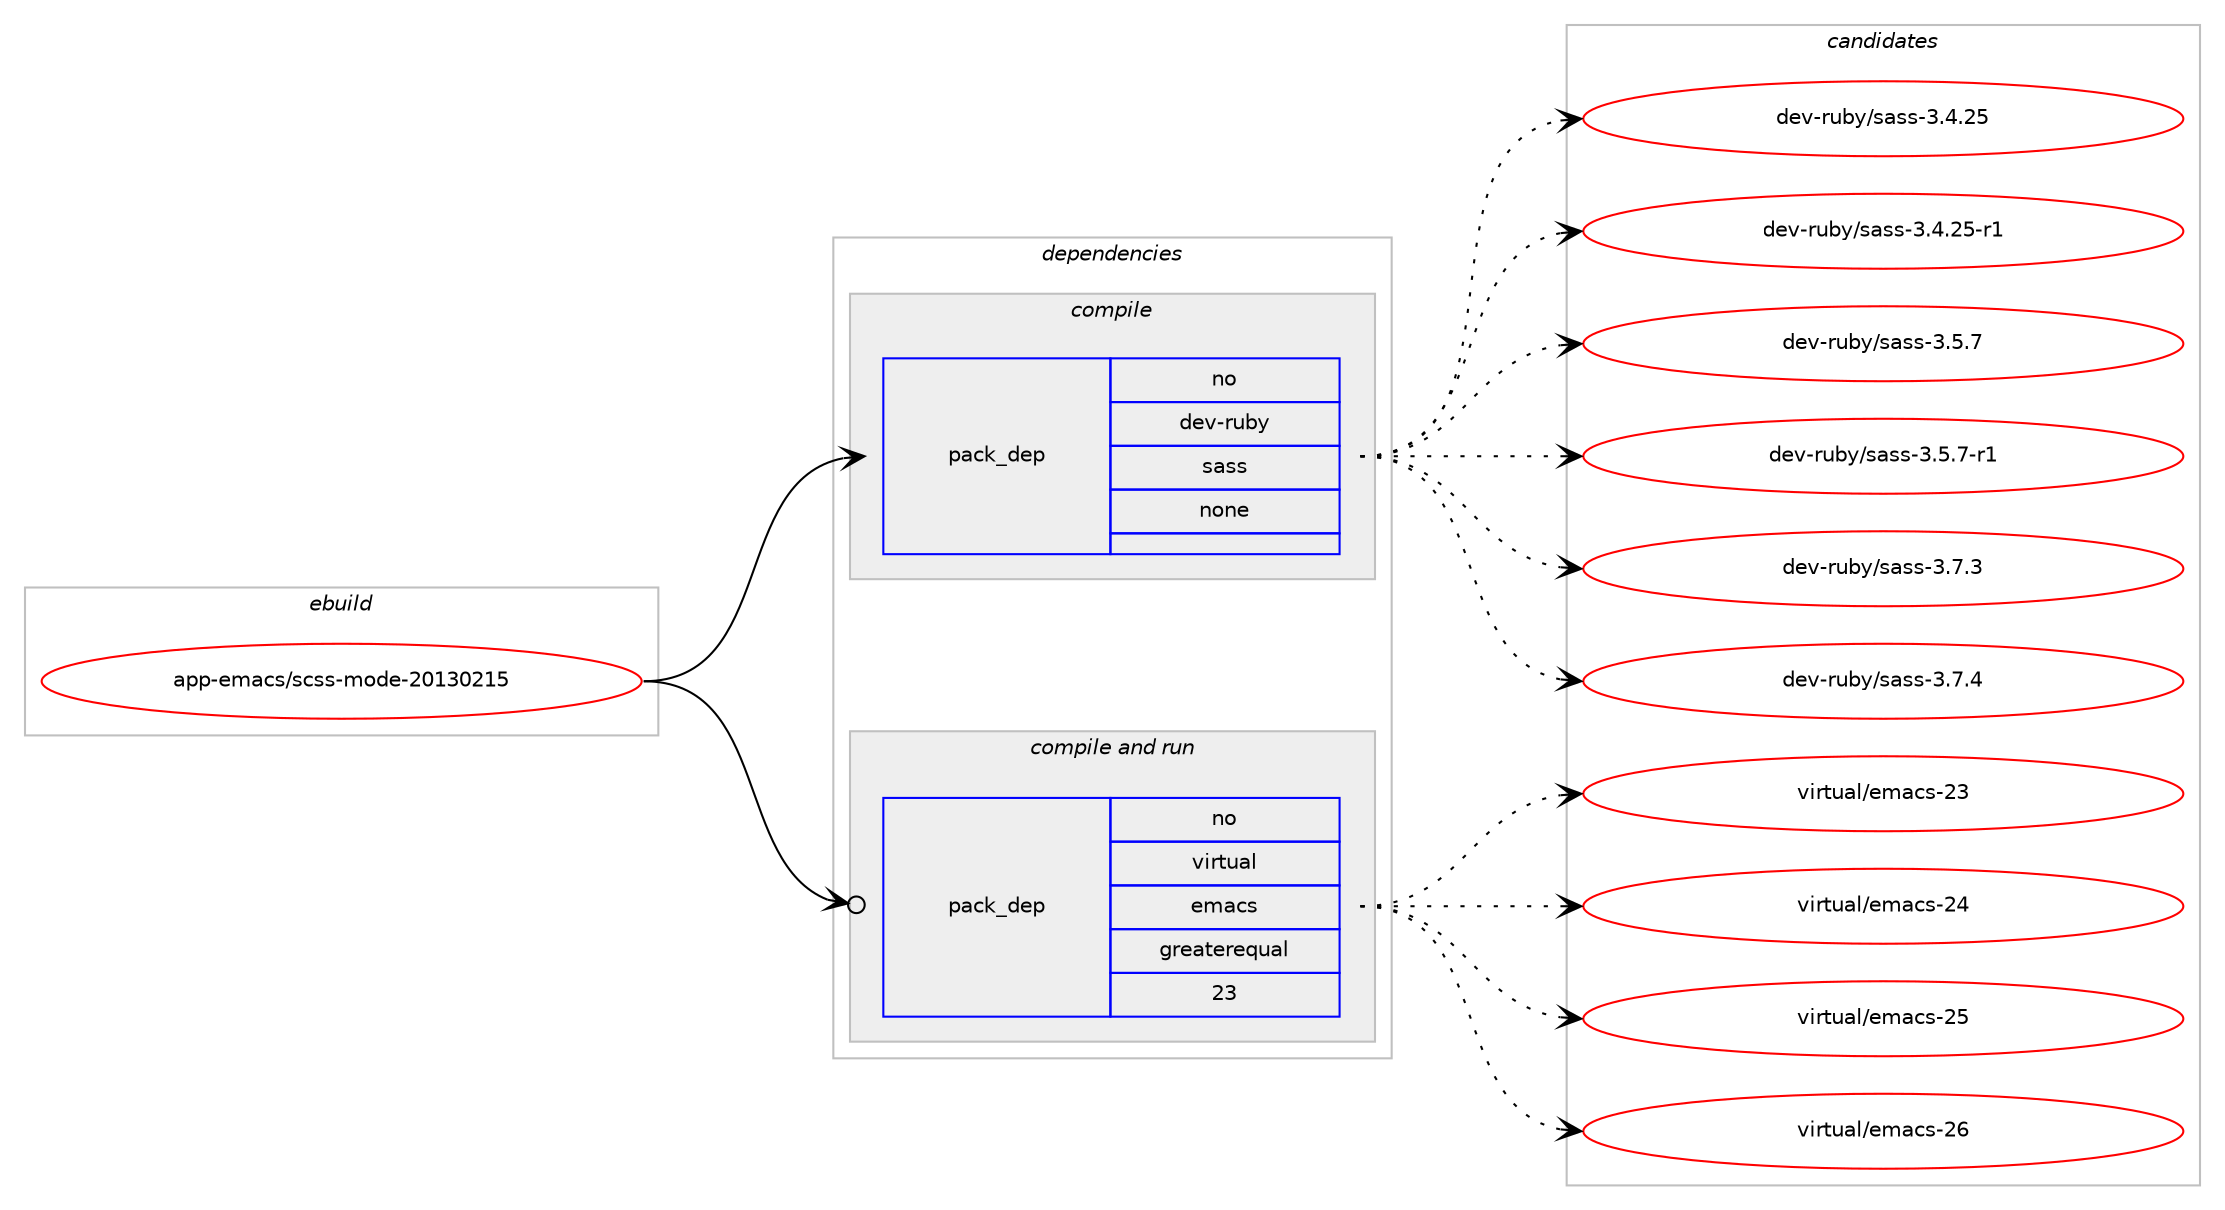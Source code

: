 digraph prolog {

# *************
# Graph options
# *************

newrank=true;
concentrate=true;
compound=true;
graph [rankdir=LR,fontname=Helvetica,fontsize=10,ranksep=1.5];#, ranksep=2.5, nodesep=0.2];
edge  [arrowhead=vee];
node  [fontname=Helvetica,fontsize=10];

# **********
# The ebuild
# **********

subgraph cluster_leftcol {
color=gray;
rank=same;
label=<<i>ebuild</i>>;
id [label="app-emacs/scss-mode-20130215", color=red, width=4, href="../app-emacs/scss-mode-20130215.svg"];
}

# ****************
# The dependencies
# ****************

subgraph cluster_midcol {
color=gray;
label=<<i>dependencies</i>>;
subgraph cluster_compile {
fillcolor="#eeeeee";
style=filled;
label=<<i>compile</i>>;
subgraph pack475 {
dependency507 [label=<<TABLE BORDER="0" CELLBORDER="1" CELLSPACING="0" CELLPADDING="4" WIDTH="220"><TR><TD ROWSPAN="6" CELLPADDING="30">pack_dep</TD></TR><TR><TD WIDTH="110">no</TD></TR><TR><TD>dev-ruby</TD></TR><TR><TD>sass</TD></TR><TR><TD>none</TD></TR><TR><TD></TD></TR></TABLE>>, shape=none, color=blue];
}
id:e -> dependency507:w [weight=20,style="solid",arrowhead="vee"];
}
subgraph cluster_compileandrun {
fillcolor="#eeeeee";
style=filled;
label=<<i>compile and run</i>>;
subgraph pack476 {
dependency508 [label=<<TABLE BORDER="0" CELLBORDER="1" CELLSPACING="0" CELLPADDING="4" WIDTH="220"><TR><TD ROWSPAN="6" CELLPADDING="30">pack_dep</TD></TR><TR><TD WIDTH="110">no</TD></TR><TR><TD>virtual</TD></TR><TR><TD>emacs</TD></TR><TR><TD>greaterequal</TD></TR><TR><TD>23</TD></TR></TABLE>>, shape=none, color=blue];
}
id:e -> dependency508:w [weight=20,style="solid",arrowhead="odotvee"];
}
subgraph cluster_run {
fillcolor="#eeeeee";
style=filled;
label=<<i>run</i>>;
}
}

# **************
# The candidates
# **************

subgraph cluster_choices {
rank=same;
color=gray;
label=<<i>candidates</i>>;

subgraph choice475 {
color=black;
nodesep=1;
choice1001011184511411798121471159711511545514652465053 [label="dev-ruby/sass-3.4.25", color=red, width=4,href="../dev-ruby/sass-3.4.25.svg"];
choice10010111845114117981214711597115115455146524650534511449 [label="dev-ruby/sass-3.4.25-r1", color=red, width=4,href="../dev-ruby/sass-3.4.25-r1.svg"];
choice10010111845114117981214711597115115455146534655 [label="dev-ruby/sass-3.5.7", color=red, width=4,href="../dev-ruby/sass-3.5.7.svg"];
choice100101118451141179812147115971151154551465346554511449 [label="dev-ruby/sass-3.5.7-r1", color=red, width=4,href="../dev-ruby/sass-3.5.7-r1.svg"];
choice10010111845114117981214711597115115455146554651 [label="dev-ruby/sass-3.7.3", color=red, width=4,href="../dev-ruby/sass-3.7.3.svg"];
choice10010111845114117981214711597115115455146554652 [label="dev-ruby/sass-3.7.4", color=red, width=4,href="../dev-ruby/sass-3.7.4.svg"];
dependency507:e -> choice1001011184511411798121471159711511545514652465053:w [style=dotted,weight="100"];
dependency507:e -> choice10010111845114117981214711597115115455146524650534511449:w [style=dotted,weight="100"];
dependency507:e -> choice10010111845114117981214711597115115455146534655:w [style=dotted,weight="100"];
dependency507:e -> choice100101118451141179812147115971151154551465346554511449:w [style=dotted,weight="100"];
dependency507:e -> choice10010111845114117981214711597115115455146554651:w [style=dotted,weight="100"];
dependency507:e -> choice10010111845114117981214711597115115455146554652:w [style=dotted,weight="100"];
}
subgraph choice476 {
color=black;
nodesep=1;
choice11810511411611797108471011099799115455051 [label="virtual/emacs-23", color=red, width=4,href="../virtual/emacs-23.svg"];
choice11810511411611797108471011099799115455052 [label="virtual/emacs-24", color=red, width=4,href="../virtual/emacs-24.svg"];
choice11810511411611797108471011099799115455053 [label="virtual/emacs-25", color=red, width=4,href="../virtual/emacs-25.svg"];
choice11810511411611797108471011099799115455054 [label="virtual/emacs-26", color=red, width=4,href="../virtual/emacs-26.svg"];
dependency508:e -> choice11810511411611797108471011099799115455051:w [style=dotted,weight="100"];
dependency508:e -> choice11810511411611797108471011099799115455052:w [style=dotted,weight="100"];
dependency508:e -> choice11810511411611797108471011099799115455053:w [style=dotted,weight="100"];
dependency508:e -> choice11810511411611797108471011099799115455054:w [style=dotted,weight="100"];
}
}

}
